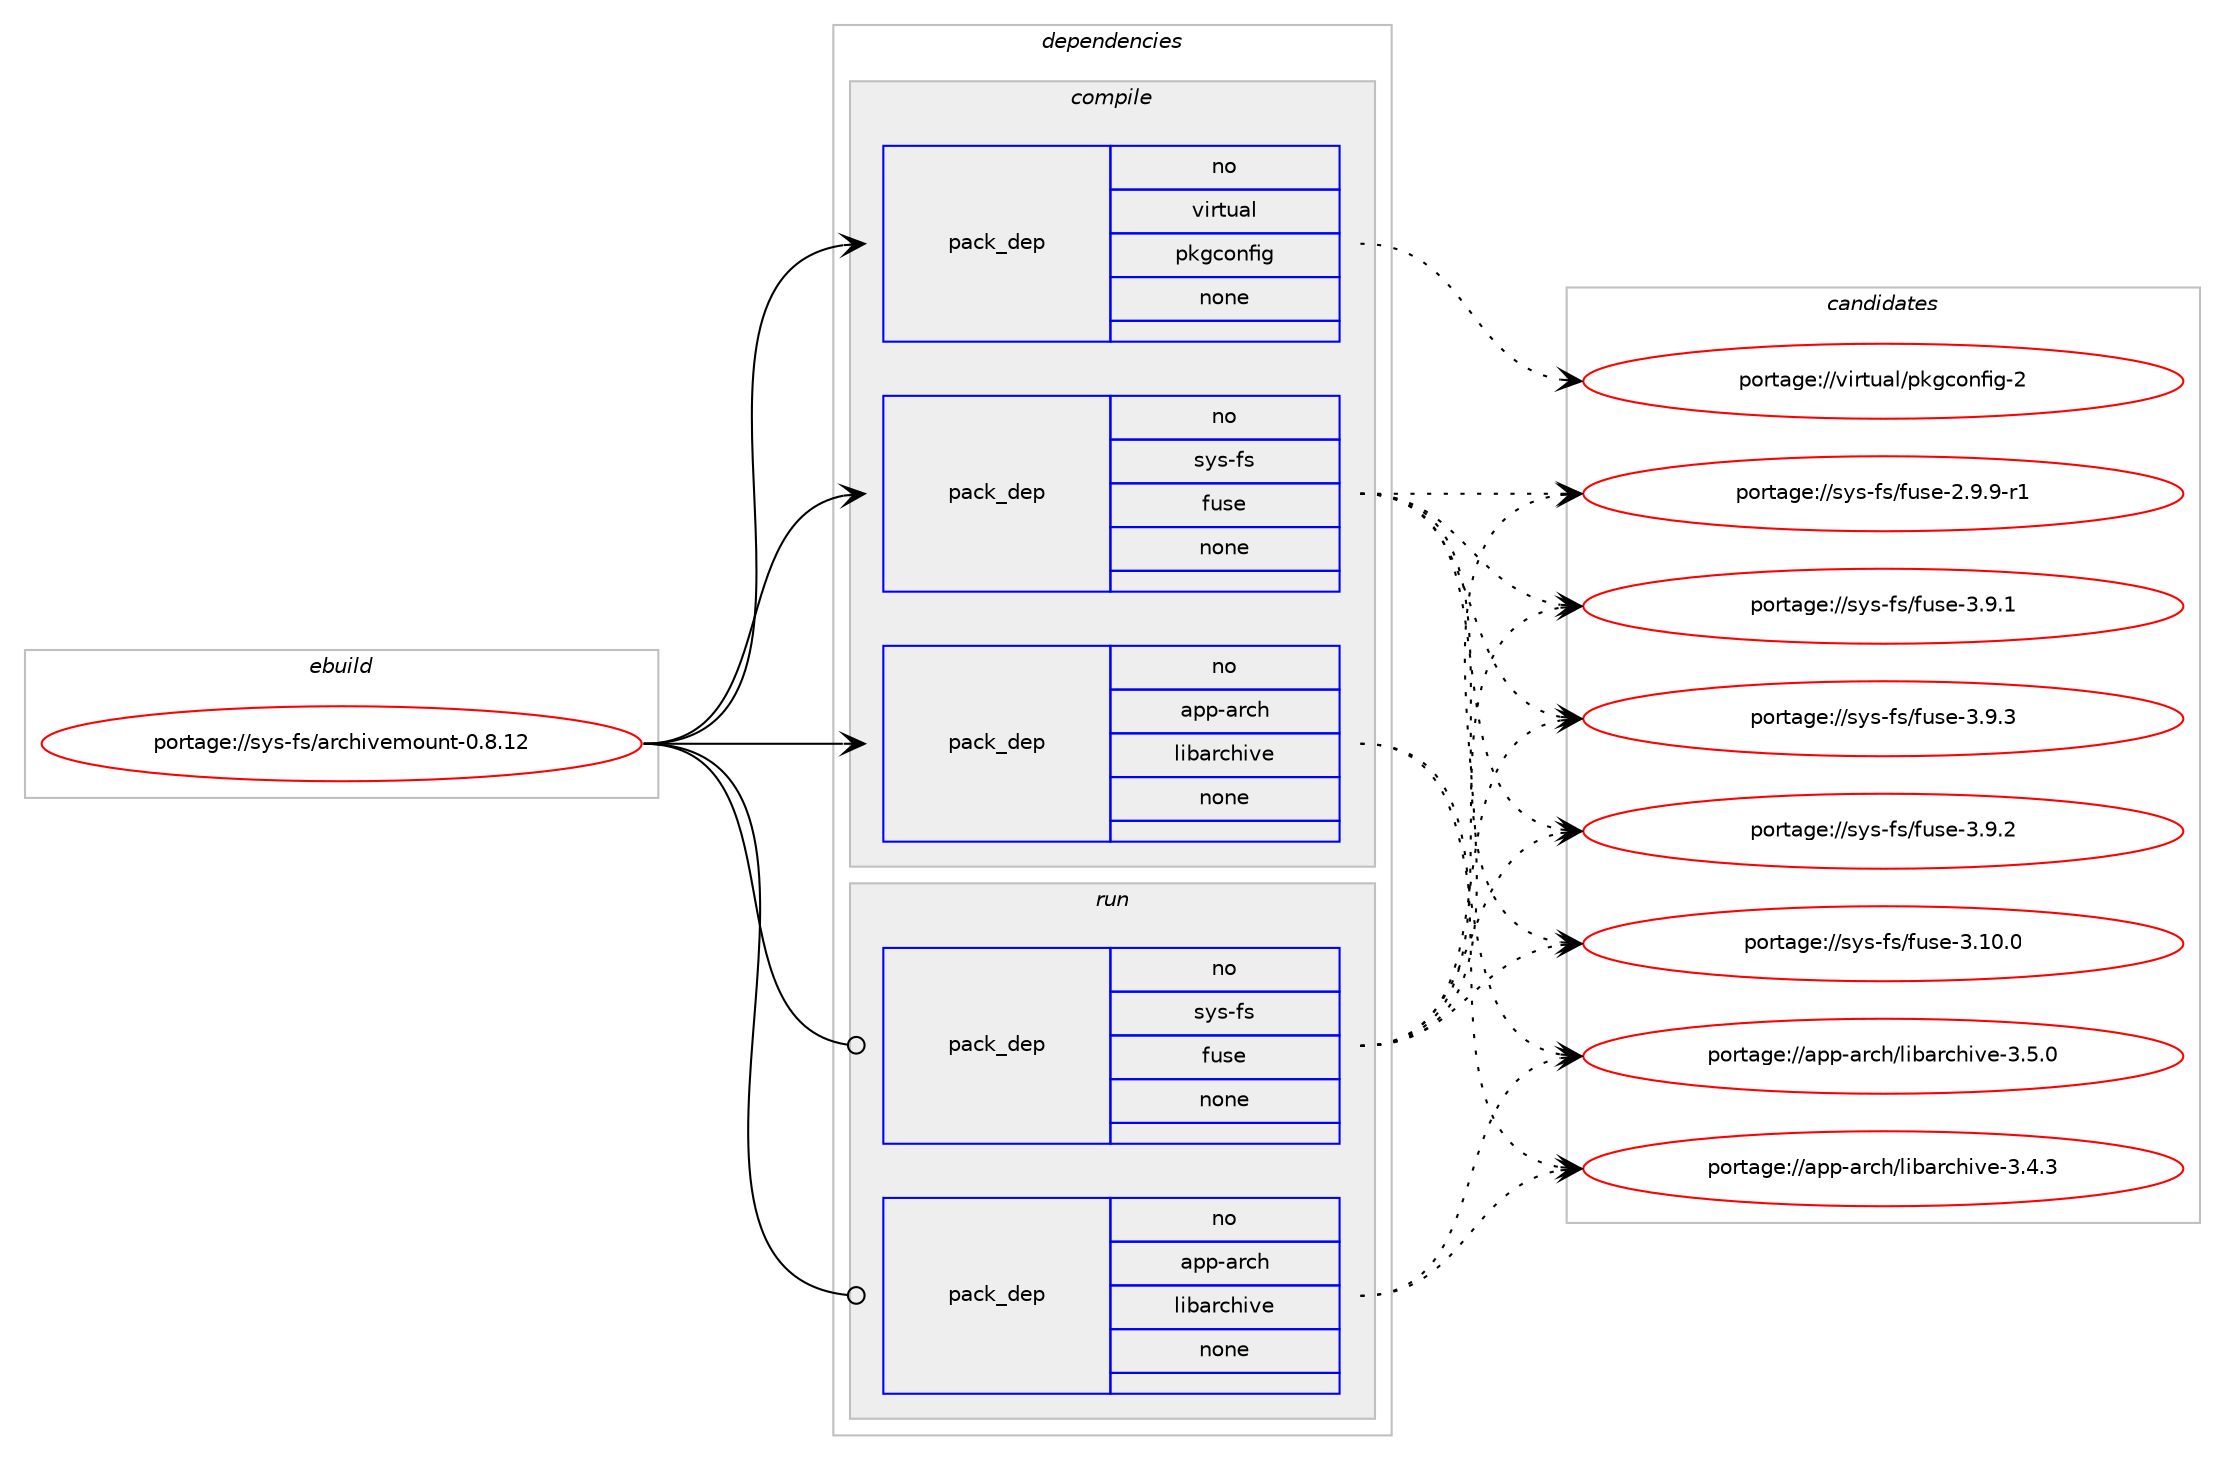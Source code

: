 digraph prolog {

# *************
# Graph options
# *************

newrank=true;
concentrate=true;
compound=true;
graph [rankdir=LR,fontname=Helvetica,fontsize=10,ranksep=1.5];#, ranksep=2.5, nodesep=0.2];
edge  [arrowhead=vee];
node  [fontname=Helvetica,fontsize=10];

# **********
# The ebuild
# **********

subgraph cluster_leftcol {
color=gray;
rank=same;
label=<<i>ebuild</i>>;
id [label="portage://sys-fs/archivemount-0.8.12", color=red, width=4, href="../sys-fs/archivemount-0.8.12.svg"];
}

# ****************
# The dependencies
# ****************

subgraph cluster_midcol {
color=gray;
label=<<i>dependencies</i>>;
subgraph cluster_compile {
fillcolor="#eeeeee";
style=filled;
label=<<i>compile</i>>;
subgraph pack3008 {
dependency3954 [label=<<TABLE BORDER="0" CELLBORDER="1" CELLSPACING="0" CELLPADDING="4" WIDTH="220"><TR><TD ROWSPAN="6" CELLPADDING="30">pack_dep</TD></TR><TR><TD WIDTH="110">no</TD></TR><TR><TD>app-arch</TD></TR><TR><TD>libarchive</TD></TR><TR><TD>none</TD></TR><TR><TD></TD></TR></TABLE>>, shape=none, color=blue];
}
id:e -> dependency3954:w [weight=20,style="solid",arrowhead="vee"];
subgraph pack3009 {
dependency3955 [label=<<TABLE BORDER="0" CELLBORDER="1" CELLSPACING="0" CELLPADDING="4" WIDTH="220"><TR><TD ROWSPAN="6" CELLPADDING="30">pack_dep</TD></TR><TR><TD WIDTH="110">no</TD></TR><TR><TD>sys-fs</TD></TR><TR><TD>fuse</TD></TR><TR><TD>none</TD></TR><TR><TD></TD></TR></TABLE>>, shape=none, color=blue];
}
id:e -> dependency3955:w [weight=20,style="solid",arrowhead="vee"];
subgraph pack3010 {
dependency3956 [label=<<TABLE BORDER="0" CELLBORDER="1" CELLSPACING="0" CELLPADDING="4" WIDTH="220"><TR><TD ROWSPAN="6" CELLPADDING="30">pack_dep</TD></TR><TR><TD WIDTH="110">no</TD></TR><TR><TD>virtual</TD></TR><TR><TD>pkgconfig</TD></TR><TR><TD>none</TD></TR><TR><TD></TD></TR></TABLE>>, shape=none, color=blue];
}
id:e -> dependency3956:w [weight=20,style="solid",arrowhead="vee"];
}
subgraph cluster_compileandrun {
fillcolor="#eeeeee";
style=filled;
label=<<i>compile and run</i>>;
}
subgraph cluster_run {
fillcolor="#eeeeee";
style=filled;
label=<<i>run</i>>;
subgraph pack3011 {
dependency3957 [label=<<TABLE BORDER="0" CELLBORDER="1" CELLSPACING="0" CELLPADDING="4" WIDTH="220"><TR><TD ROWSPAN="6" CELLPADDING="30">pack_dep</TD></TR><TR><TD WIDTH="110">no</TD></TR><TR><TD>app-arch</TD></TR><TR><TD>libarchive</TD></TR><TR><TD>none</TD></TR><TR><TD></TD></TR></TABLE>>, shape=none, color=blue];
}
id:e -> dependency3957:w [weight=20,style="solid",arrowhead="odot"];
subgraph pack3012 {
dependency3958 [label=<<TABLE BORDER="0" CELLBORDER="1" CELLSPACING="0" CELLPADDING="4" WIDTH="220"><TR><TD ROWSPAN="6" CELLPADDING="30">pack_dep</TD></TR><TR><TD WIDTH="110">no</TD></TR><TR><TD>sys-fs</TD></TR><TR><TD>fuse</TD></TR><TR><TD>none</TD></TR><TR><TD></TD></TR></TABLE>>, shape=none, color=blue];
}
id:e -> dependency3958:w [weight=20,style="solid",arrowhead="odot"];
}
}

# **************
# The candidates
# **************

subgraph cluster_choices {
rank=same;
color=gray;
label=<<i>candidates</i>>;

subgraph choice3008 {
color=black;
nodesep=1;
choice9711211245971149910447108105989711499104105118101455146534648 [label="portage://app-arch/libarchive-3.5.0", color=red, width=4,href="../app-arch/libarchive-3.5.0.svg"];
choice9711211245971149910447108105989711499104105118101455146524651 [label="portage://app-arch/libarchive-3.4.3", color=red, width=4,href="../app-arch/libarchive-3.4.3.svg"];
dependency3954:e -> choice9711211245971149910447108105989711499104105118101455146534648:w [style=dotted,weight="100"];
dependency3954:e -> choice9711211245971149910447108105989711499104105118101455146524651:w [style=dotted,weight="100"];
}
subgraph choice3009 {
color=black;
nodesep=1;
choice1151211154510211547102117115101455146574651 [label="portage://sys-fs/fuse-3.9.3", color=red, width=4,href="../sys-fs/fuse-3.9.3.svg"];
choice1151211154510211547102117115101455146574650 [label="portage://sys-fs/fuse-3.9.2", color=red, width=4,href="../sys-fs/fuse-3.9.2.svg"];
choice1151211154510211547102117115101455146574649 [label="portage://sys-fs/fuse-3.9.1", color=red, width=4,href="../sys-fs/fuse-3.9.1.svg"];
choice115121115451021154710211711510145514649484648 [label="portage://sys-fs/fuse-3.10.0", color=red, width=4,href="../sys-fs/fuse-3.10.0.svg"];
choice11512111545102115471021171151014550465746574511449 [label="portage://sys-fs/fuse-2.9.9-r1", color=red, width=4,href="../sys-fs/fuse-2.9.9-r1.svg"];
dependency3955:e -> choice1151211154510211547102117115101455146574651:w [style=dotted,weight="100"];
dependency3955:e -> choice1151211154510211547102117115101455146574650:w [style=dotted,weight="100"];
dependency3955:e -> choice1151211154510211547102117115101455146574649:w [style=dotted,weight="100"];
dependency3955:e -> choice115121115451021154710211711510145514649484648:w [style=dotted,weight="100"];
dependency3955:e -> choice11512111545102115471021171151014550465746574511449:w [style=dotted,weight="100"];
}
subgraph choice3010 {
color=black;
nodesep=1;
choice1181051141161179710847112107103991111101021051034550 [label="portage://virtual/pkgconfig-2", color=red, width=4,href="../virtual/pkgconfig-2.svg"];
dependency3956:e -> choice1181051141161179710847112107103991111101021051034550:w [style=dotted,weight="100"];
}
subgraph choice3011 {
color=black;
nodesep=1;
choice9711211245971149910447108105989711499104105118101455146534648 [label="portage://app-arch/libarchive-3.5.0", color=red, width=4,href="../app-arch/libarchive-3.5.0.svg"];
choice9711211245971149910447108105989711499104105118101455146524651 [label="portage://app-arch/libarchive-3.4.3", color=red, width=4,href="../app-arch/libarchive-3.4.3.svg"];
dependency3957:e -> choice9711211245971149910447108105989711499104105118101455146534648:w [style=dotted,weight="100"];
dependency3957:e -> choice9711211245971149910447108105989711499104105118101455146524651:w [style=dotted,weight="100"];
}
subgraph choice3012 {
color=black;
nodesep=1;
choice1151211154510211547102117115101455146574651 [label="portage://sys-fs/fuse-3.9.3", color=red, width=4,href="../sys-fs/fuse-3.9.3.svg"];
choice1151211154510211547102117115101455146574650 [label="portage://sys-fs/fuse-3.9.2", color=red, width=4,href="../sys-fs/fuse-3.9.2.svg"];
choice1151211154510211547102117115101455146574649 [label="portage://sys-fs/fuse-3.9.1", color=red, width=4,href="../sys-fs/fuse-3.9.1.svg"];
choice115121115451021154710211711510145514649484648 [label="portage://sys-fs/fuse-3.10.0", color=red, width=4,href="../sys-fs/fuse-3.10.0.svg"];
choice11512111545102115471021171151014550465746574511449 [label="portage://sys-fs/fuse-2.9.9-r1", color=red, width=4,href="../sys-fs/fuse-2.9.9-r1.svg"];
dependency3958:e -> choice1151211154510211547102117115101455146574651:w [style=dotted,weight="100"];
dependency3958:e -> choice1151211154510211547102117115101455146574650:w [style=dotted,weight="100"];
dependency3958:e -> choice1151211154510211547102117115101455146574649:w [style=dotted,weight="100"];
dependency3958:e -> choice115121115451021154710211711510145514649484648:w [style=dotted,weight="100"];
dependency3958:e -> choice11512111545102115471021171151014550465746574511449:w [style=dotted,weight="100"];
}
}

}
